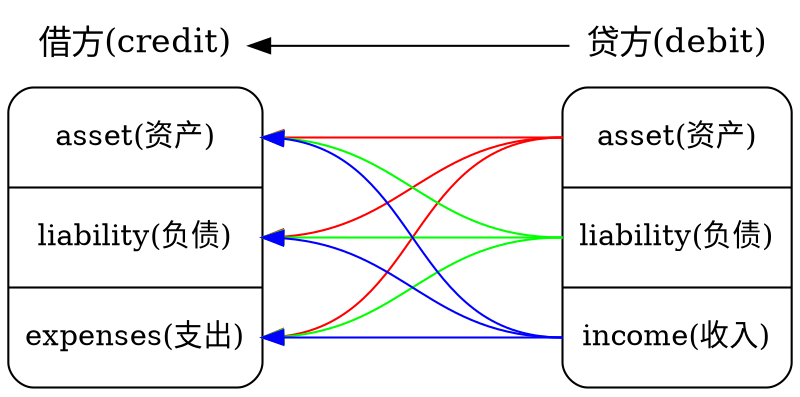 digraph concept {
    ranksep=2; nodesep=.01; rankdir=RL;
    {
        node [shape=Mrecord height=2]
        credit2 [label="<f0> asset(资产) | <f1> liability(负债) | <f2> expenses(支出)"]
        debit2 [label="<f0> asset(资产) | <f1> liability(负债) | <f2> income(收入)"]
        debit2:f0 -> credit2:f0 [color=red]
        debit2:f0 -> credit2:f1 [color=red]
        debit2:f0 -> credit2:f2 [color=red]
        debit2:f1 -> credit2:f0 [color=green]
        debit2:f1 -> credit2:f1 [color=green]
        debit2:f1 -> credit2:f2 [color=green]
        debit2:f2 -> credit2:f0 [color=blue]
        debit2:f2 -> credit2:f1 [color=blue]
        debit2:f2 -> credit2:f2 [color=blue]
    }
    {
       node [shape=plaintext, fontsize=16]; 
       debit [label="贷方(debit)"]
       credit [label="借方(credit)"]
       debit -> credit
    }
}